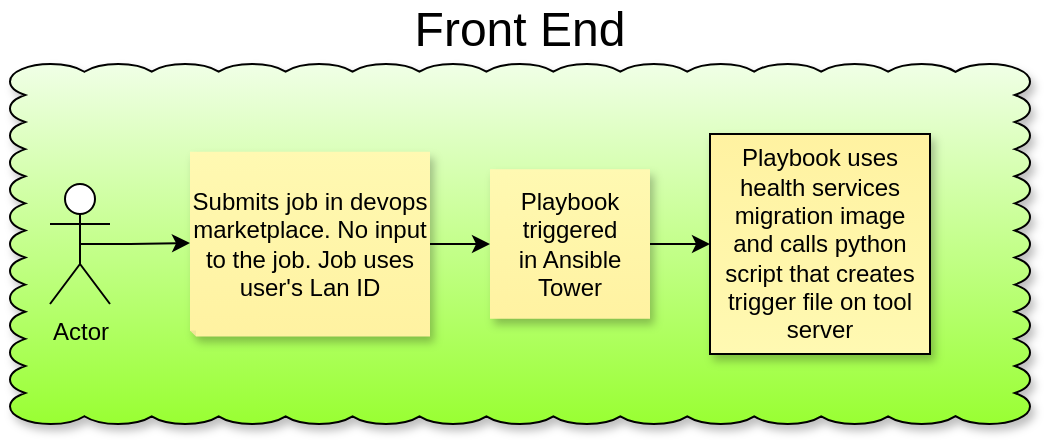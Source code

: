 <mxfile version="21.0.8" type="github">
  <diagram name="Page-1" id="nLbvi6ZJBXCYQwSjYoSn">
    <mxGraphModel dx="652" dy="539" grid="1" gridSize="10" guides="1" tooltips="1" connect="1" arrows="1" fold="1" page="1" pageScale="1" pageWidth="850" pageHeight="1100" math="0" shadow="0">
      <root>
        <mxCell id="0" />
        <mxCell id="1" parent="0" />
        <mxCell id="RUiYJEdA16EYByX2Mv_V-13" value="&lt;font style=&quot;font-size: 24px;&quot;&gt;Front End&lt;/font&gt;" style="whiteSpace=wrap;html=1;shape=mxgraph.basic.cloud_rect;shadow=1;fillStyle=solid;pointerEvents=1;fontFamily=Helvetica;fontSize=12;fontColor=#000000;fillColor=#99FF33;gradientColor=#F0FFE6;gradientDirection=north;labelBackgroundColor=none;labelPosition=center;verticalLabelPosition=top;align=center;verticalAlign=bottom;" vertex="1" parent="1">
          <mxGeometry x="10" y="90" width="510" height="180" as="geometry" />
        </mxCell>
        <mxCell id="RUiYJEdA16EYByX2Mv_V-4" style="edgeStyle=orthogonalEdgeStyle;rounded=0;orthogonalLoop=1;jettySize=auto;html=1;exitX=0.5;exitY=0.5;exitDx=0;exitDy=0;exitPerimeter=0;entryX=0;entryY=0.492;entryDx=0;entryDy=0;entryPerimeter=0;" edge="1" parent="1" source="RUiYJEdA16EYByX2Mv_V-1">
          <mxGeometry relative="1" as="geometry">
            <mxPoint x="100" y="179.512" as="targetPoint" />
            <Array as="points">
              <mxPoint x="70" y="180" />
              <mxPoint x="70" y="180" />
            </Array>
          </mxGeometry>
        </mxCell>
        <mxCell id="RUiYJEdA16EYByX2Mv_V-1" value="Actor" style="shape=umlActor;verticalLabelPosition=bottom;verticalAlign=top;html=1;outlineConnect=0;" vertex="1" parent="1">
          <mxGeometry x="30" y="150" width="30" height="60" as="geometry" />
        </mxCell>
        <mxCell id="RUiYJEdA16EYByX2Mv_V-11" style="edgeStyle=orthogonalEdgeStyle;rounded=0;orthogonalLoop=1;jettySize=auto;html=1;exitX=0;exitY=0.5;exitDx=0;exitDy=0;exitPerimeter=0;entryX=0;entryY=0;entryDx=80;entryDy=37.375;entryPerimeter=0;fontFamily=Helvetica;fontSize=12;fontColor=#000000;" edge="1" parent="1" source="RUiYJEdA16EYByX2Mv_V-5" target="RUiYJEdA16EYByX2Mv_V-8">
          <mxGeometry relative="1" as="geometry" />
        </mxCell>
        <mxCell id="RUiYJEdA16EYByX2Mv_V-5" value="Submits job in devops marketplace. No input to the job. Job uses user&#39;s Lan ID" style="shape=note;whiteSpace=wrap;html=1;backgroundOutline=1;fontColor=#000000;darkOpacity=0.05;fillColor=#FFF9B2;strokeColor=none;fillStyle=solid;direction=west;gradientDirection=north;gradientColor=#FFF2A1;shadow=1;size=3;pointerEvents=1;" vertex="1" parent="1">
          <mxGeometry x="100" y="133.82" width="120" height="92.37" as="geometry" />
        </mxCell>
        <mxCell id="RUiYJEdA16EYByX2Mv_V-12" style="edgeStyle=orthogonalEdgeStyle;rounded=0;orthogonalLoop=1;jettySize=auto;html=1;exitX=0;exitY=0.5;exitDx=0;exitDy=0;exitPerimeter=0;entryX=0;entryY=0.5;entryDx=0;entryDy=0;fontFamily=Helvetica;fontSize=12;fontColor=#000000;" edge="1" parent="1" source="RUiYJEdA16EYByX2Mv_V-8" target="RUiYJEdA16EYByX2Mv_V-10">
          <mxGeometry relative="1" as="geometry" />
        </mxCell>
        <mxCell id="RUiYJEdA16EYByX2Mv_V-8" value="Playbook triggered&lt;br&gt;in Ansible Tower" style="shape=note;whiteSpace=wrap;html=1;backgroundOutline=1;fontColor=#000000;darkOpacity=0.05;fillColor=#FFF9B2;strokeColor=none;fillStyle=solid;direction=west;gradientDirection=north;gradientColor=#FFF2A1;shadow=1;size=0;pointerEvents=1;fontFamily=Helvetica;fontSize=12;" vertex="1" parent="1">
          <mxGeometry x="250" y="142.63" width="80" height="74.75" as="geometry" />
        </mxCell>
        <mxCell id="RUiYJEdA16EYByX2Mv_V-10" value="Playbook uses health services migration image and calls python script that creates trigger file on tool server" style="whiteSpace=wrap;html=1;aspect=fixed;shadow=1;fillStyle=solid;pointerEvents=1;fontFamily=Helvetica;fontSize=12;fontColor=#000000;fillColor=#FFF9B2;gradientColor=#FFF2A1;gradientDirection=north;" vertex="1" parent="1">
          <mxGeometry x="360" y="125" width="110" height="110" as="geometry" />
        </mxCell>
      </root>
    </mxGraphModel>
  </diagram>
</mxfile>
